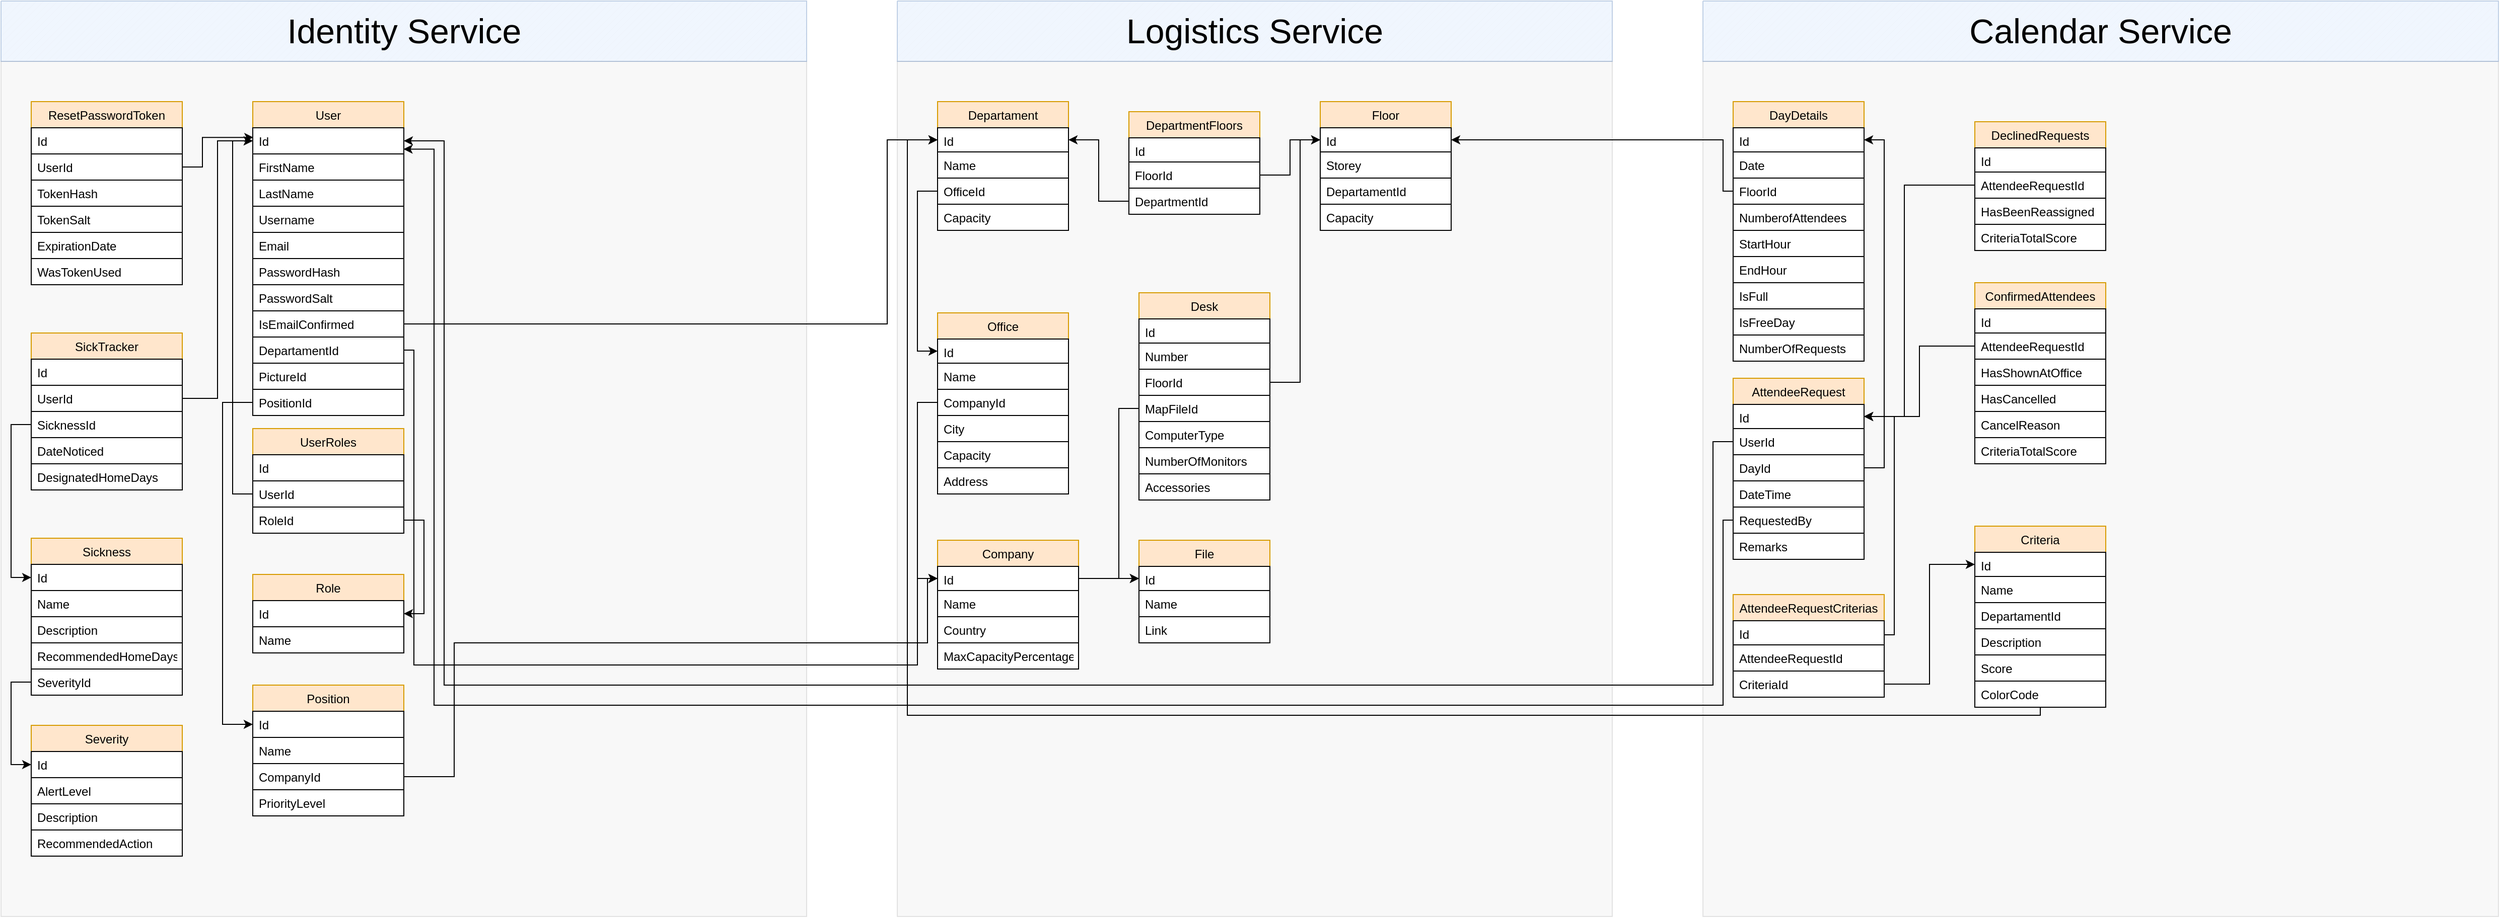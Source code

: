 <mxfile version="13.5.7" type="github">
  <diagram id="VulhgJpW_ZuZeacjrGCj" name="Page-1">
    <mxGraphModel dx="1186" dy="723" grid="1" gridSize="10" guides="1" tooltips="1" connect="1" arrows="1" fold="1" page="1" pageScale="1" pageWidth="3300" pageHeight="2339" math="0" shadow="0">
      <root>
        <mxCell id="0" />
        <mxCell id="1" parent="0" />
        <mxCell id="sdcU5tGspyF5gtB9qaK0-39" value="" style="verticalLabelPosition=bottom;verticalAlign=top;html=1;shape=mxgraph.basic.rect;fillColor2=none;strokeWidth=1;size=20;indent=5;rounded=0;opacity=10;fillColor=#BDBDBD;" parent="1" vertex="1">
          <mxGeometry x="10" y="110" width="800" height="850" as="geometry" />
        </mxCell>
        <mxCell id="sdcU5tGspyF5gtB9qaK0-30" style="edgeStyle=orthogonalEdgeStyle;rounded=0;orthogonalLoop=1;jettySize=auto;html=1;entryX=0;entryY=0.5;entryDx=0;entryDy=0;" parent="1" source="sdcU5tGspyF5gtB9qaK0-16" target="sdcU5tGspyF5gtB9qaK0-3" edge="1">
          <mxGeometry relative="1" as="geometry" />
        </mxCell>
        <mxCell id="sdcU5tGspyF5gtB9qaK0-38" style="edgeStyle=orthogonalEdgeStyle;rounded=0;orthogonalLoop=1;jettySize=auto;html=1;entryX=0.004;entryY=0.368;entryDx=0;entryDy=0;entryPerimeter=0;" parent="1" source="sdcU5tGspyF5gtB9qaK0-33" target="sdcU5tGspyF5gtB9qaK0-3" edge="1">
          <mxGeometry relative="1" as="geometry">
            <Array as="points">
              <mxPoint x="210" y="215" />
              <mxPoint x="210" y="186" />
            </Array>
          </mxGeometry>
        </mxCell>
        <mxCell id="sdcU5tGspyF5gtB9qaK0-41" value="" style="verticalLabelPosition=bottom;verticalAlign=top;html=1;shape=mxgraph.basic.patternFillRect;fillStyle=diag;step=5;fillStrokeWidth=0.2;fillStrokeColor=#dddddd;rounded=0;strokeColor=#6c8ebf;strokeWidth=1;fillColor=#dae8fc;opacity=40;" parent="1" vertex="1">
          <mxGeometry x="10" y="50" width="800" height="60" as="geometry" />
        </mxCell>
        <mxCell id="sdcU5tGspyF5gtB9qaK0-44" value="Identity Service" style="text;html=1;strokeColor=none;fillColor=none;align=center;verticalAlign=middle;whiteSpace=wrap;rounded=0;fontSize=34;opacity=40;" parent="1" vertex="1">
          <mxGeometry x="292.5" y="70" width="235" height="20" as="geometry" />
        </mxCell>
        <mxCell id="sdcU5tGspyF5gtB9qaK0-46" value="" style="verticalLabelPosition=bottom;verticalAlign=top;html=1;shape=mxgraph.basic.rect;fillColor2=none;strokeWidth=1;size=20;indent=5;rounded=0;opacity=10;fillColor=#BDBDBD;" parent="1" vertex="1">
          <mxGeometry x="900" y="110" width="710" height="850" as="geometry" />
        </mxCell>
        <mxCell id="sdcU5tGspyF5gtB9qaK0-47" value="" style="verticalLabelPosition=bottom;verticalAlign=top;html=1;shape=mxgraph.basic.patternFillRect;fillStyle=diag;step=5;fillStrokeWidth=0.2;fillStrokeColor=#dddddd;rounded=0;strokeColor=#6c8ebf;strokeWidth=1;fillColor=#dae8fc;opacity=40;" parent="1" vertex="1">
          <mxGeometry x="900" y="50" width="710" height="60" as="geometry" />
        </mxCell>
        <mxCell id="sdcU5tGspyF5gtB9qaK0-55" value="Logistics Service" style="text;html=1;strokeColor=none;fillColor=none;align=center;verticalAlign=middle;whiteSpace=wrap;rounded=0;fontSize=34;opacity=40;" parent="1" vertex="1">
          <mxGeometry x="1075" y="70" width="360" height="20" as="geometry" />
        </mxCell>
        <mxCell id="sdcU5tGspyF5gtB9qaK0-71" style="edgeStyle=orthogonalEdgeStyle;rounded=0;orthogonalLoop=1;jettySize=auto;html=1;entryX=0;entryY=0.5;entryDx=0;entryDy=0;fontSize=34;" parent="1" source="sdcU5tGspyF5gtB9qaK0-51" target="sdcU5tGspyF5gtB9qaK0-57" edge="1">
          <mxGeometry relative="1" as="geometry" />
        </mxCell>
        <mxCell id="sdcU5tGspyF5gtB9qaK0-72" style="edgeStyle=orthogonalEdgeStyle;rounded=0;orthogonalLoop=1;jettySize=auto;html=1;entryX=0;entryY=0.5;entryDx=0;entryDy=0;fontSize=34;" parent="1" source="sdcU5tGspyF5gtB9qaK0-59" target="sdcU5tGspyF5gtB9qaK0-64" edge="1">
          <mxGeometry relative="1" as="geometry">
            <Array as="points">
              <mxPoint x="920" y="449" />
              <mxPoint x="920" y="624" />
            </Array>
          </mxGeometry>
        </mxCell>
        <mxCell id="sdcU5tGspyF5gtB9qaK0-73" style="edgeStyle=orthogonalEdgeStyle;rounded=0;orthogonalLoop=1;jettySize=auto;html=1;entryX=0;entryY=0.5;entryDx=0;entryDy=0;fontSize=34;" parent="1" source="sdcU5tGspyF5gtB9qaK0-13" target="sdcU5tGspyF5gtB9qaK0-49" edge="1">
          <mxGeometry relative="1" as="geometry">
            <Array as="points">
              <mxPoint x="890" y="371" />
              <mxPoint x="890" y="188" />
            </Array>
          </mxGeometry>
        </mxCell>
        <mxCell id="sdcU5tGspyF5gtB9qaK0-74" value="" style="verticalLabelPosition=bottom;verticalAlign=top;html=1;shape=mxgraph.basic.rect;fillColor2=none;strokeWidth=1;size=20;indent=5;rounded=0;opacity=10;fillColor=#BDBDBD;" parent="1" vertex="1">
          <mxGeometry x="1700" y="110" width="790" height="850" as="geometry" />
        </mxCell>
        <mxCell id="sdcU5tGspyF5gtB9qaK0-75" value="" style="verticalLabelPosition=bottom;verticalAlign=top;html=1;shape=mxgraph.basic.patternFillRect;fillStyle=diag;step=5;fillStrokeWidth=0.2;fillStrokeColor=#dddddd;rounded=0;strokeColor=#6c8ebf;strokeWidth=1;fillColor=#dae8fc;opacity=40;" parent="1" vertex="1">
          <mxGeometry x="1700" y="50" width="790" height="60" as="geometry" />
        </mxCell>
        <mxCell id="sdcU5tGspyF5gtB9qaK0-76" value="Calendar Service" style="text;html=1;strokeColor=none;fillColor=none;align=center;verticalAlign=middle;whiteSpace=wrap;rounded=0;fontSize=34;opacity=40;" parent="1" vertex="1">
          <mxGeometry x="1935" y="70" width="320" height="20" as="geometry" />
        </mxCell>
        <mxCell id="sdcU5tGspyF5gtB9qaK0-91" style="edgeStyle=orthogonalEdgeStyle;rounded=0;orthogonalLoop=1;jettySize=auto;html=1;entryX=1;entryY=0.5;entryDx=0;entryDy=0;fontSize=34;" parent="1" source="sdcU5tGspyF5gtB9qaK0-80" target="sdcU5tGspyF5gtB9qaK0-86" edge="1">
          <mxGeometry relative="1" as="geometry">
            <Array as="points">
              <mxPoint x="1720" y="239" />
              <mxPoint x="1720" y="188" />
            </Array>
          </mxGeometry>
        </mxCell>
        <mxCell id="sdcU5tGspyF5gtB9qaK0-100" style="edgeStyle=orthogonalEdgeStyle;rounded=0;orthogonalLoop=1;jettySize=auto;html=1;entryX=0;entryY=0.5;entryDx=0;entryDy=0;fontSize=34;" parent="1" source="sdcU5tGspyF5gtB9qaK0-95" target="sdcU5tGspyF5gtB9qaK0-86" edge="1">
          <mxGeometry relative="1" as="geometry">
            <Array as="points">
              <mxPoint x="1300" y="429" />
              <mxPoint x="1300" y="188" />
            </Array>
          </mxGeometry>
        </mxCell>
        <mxCell id="sdcU5tGspyF5gtB9qaK0-2" value="User" style="swimlane;fontStyle=0;childLayout=stackLayout;horizontal=1;startSize=26;fillColor=#ffe6cc;horizontalStack=0;resizeParent=1;resizeParentMax=0;resizeLast=0;collapsible=1;marginBottom=0;swimlaneFillColor=#ffffff;rounded=0;strokeColor=#d79b00;" parent="1" vertex="1">
          <mxGeometry x="260" y="150" width="150" height="312" as="geometry">
            <mxRectangle x="200" y="1118" width="50" height="26" as="alternateBounds" />
          </mxGeometry>
        </mxCell>
        <mxCell id="sdcU5tGspyF5gtB9qaK0-3" value="Id" style="text;fillColor=none;align=left;verticalAlign=top;spacingLeft=4;spacingRight=4;overflow=hidden;rotatable=0;points=[[0,0.5],[1,0.5]];portConstraint=eastwest;strokeColor=#000000;" parent="sdcU5tGspyF5gtB9qaK0-2" vertex="1">
          <mxGeometry y="26" width="150" height="26" as="geometry" />
        </mxCell>
        <mxCell id="sdcU5tGspyF5gtB9qaK0-4" value="FirstName" style="text;fillColor=none;align=left;verticalAlign=top;spacingLeft=4;spacingRight=4;overflow=hidden;rotatable=0;points=[[0,0.5],[1,0.5]];portConstraint=eastwest;strokeColor=#000000;" parent="sdcU5tGspyF5gtB9qaK0-2" vertex="1">
          <mxGeometry y="52" width="150" height="26" as="geometry" />
        </mxCell>
        <mxCell id="sdcU5tGspyF5gtB9qaK0-5" value="LastName" style="text;fillColor=none;align=left;verticalAlign=top;spacingLeft=4;spacingRight=4;overflow=hidden;rotatable=0;points=[[0,0.5],[1,0.5]];portConstraint=eastwest;strokeColor=#000000;" parent="sdcU5tGspyF5gtB9qaK0-2" vertex="1">
          <mxGeometry y="78" width="150" height="26" as="geometry" />
        </mxCell>
        <mxCell id="sdcU5tGspyF5gtB9qaK0-6" value="Username" style="text;fillColor=none;align=left;verticalAlign=top;spacingLeft=4;spacingRight=4;overflow=hidden;rotatable=0;points=[[0,0.5],[1,0.5]];portConstraint=eastwest;strokeColor=#000000;" parent="sdcU5tGspyF5gtB9qaK0-2" vertex="1">
          <mxGeometry y="104" width="150" height="26" as="geometry" />
        </mxCell>
        <mxCell id="FUKLLAgreJTt722s6LFZ-47" value="Email" style="text;fillColor=none;align=left;verticalAlign=top;spacingLeft=4;spacingRight=4;overflow=hidden;rotatable=0;points=[[0,0.5],[1,0.5]];portConstraint=eastwest;strokeColor=#000000;" parent="sdcU5tGspyF5gtB9qaK0-2" vertex="1">
          <mxGeometry y="130" width="150" height="26" as="geometry" />
        </mxCell>
        <mxCell id="sdcU5tGspyF5gtB9qaK0-8" value="PasswordHash" style="text;fillColor=none;align=left;verticalAlign=top;spacingLeft=4;spacingRight=4;overflow=hidden;rotatable=0;points=[[0,0.5],[1,0.5]];portConstraint=eastwest;strokeColor=#000000;" parent="sdcU5tGspyF5gtB9qaK0-2" vertex="1">
          <mxGeometry y="156" width="150" height="26" as="geometry" />
        </mxCell>
        <mxCell id="sdcU5tGspyF5gtB9qaK0-9" value="PasswordSalt" style="text;fillColor=none;align=left;verticalAlign=top;spacingLeft=4;spacingRight=4;overflow=hidden;rotatable=0;points=[[0,0.5],[1,0.5]];portConstraint=eastwest;strokeColor=#000000;" parent="sdcU5tGspyF5gtB9qaK0-2" vertex="1">
          <mxGeometry y="182" width="150" height="26" as="geometry" />
        </mxCell>
        <mxCell id="sdcU5tGspyF5gtB9qaK0-10" value="IsEmailConfirmed" style="text;fillColor=none;align=left;verticalAlign=top;spacingLeft=4;spacingRight=4;overflow=hidden;rotatable=0;points=[[0,0.5],[1,0.5]];portConstraint=eastwest;strokeColor=#000000;" parent="sdcU5tGspyF5gtB9qaK0-2" vertex="1">
          <mxGeometry y="208" width="150" height="26" as="geometry" />
        </mxCell>
        <mxCell id="sdcU5tGspyF5gtB9qaK0-13" value="DepartamentId" style="text;fillColor=none;align=left;verticalAlign=top;spacingLeft=4;spacingRight=4;overflow=hidden;rotatable=0;points=[[0,0.5],[1,0.5]];portConstraint=eastwest;strokeColor=#000000;" parent="sdcU5tGspyF5gtB9qaK0-2" vertex="1">
          <mxGeometry y="234" width="150" height="26" as="geometry" />
        </mxCell>
        <mxCell id="sdcU5tGspyF5gtB9qaK0-131" value="PictureId" style="text;fillColor=none;align=left;verticalAlign=top;spacingLeft=4;spacingRight=4;overflow=hidden;rotatable=0;points=[[0,0.5],[1,0.5]];portConstraint=eastwest;strokeColor=#000000;" parent="sdcU5tGspyF5gtB9qaK0-2" vertex="1">
          <mxGeometry y="260" width="150" height="26" as="geometry" />
        </mxCell>
        <mxCell id="FUKLLAgreJTt722s6LFZ-45" value="PositionId" style="text;fillColor=none;align=left;verticalAlign=top;spacingLeft=4;spacingRight=4;overflow=hidden;rotatable=0;points=[[0,0.5],[1,0.5]];portConstraint=eastwest;strokeColor=#000000;" parent="sdcU5tGspyF5gtB9qaK0-2" vertex="1">
          <mxGeometry y="286" width="150" height="26" as="geometry" />
        </mxCell>
        <mxCell id="sdcU5tGspyF5gtB9qaK0-112" style="edgeStyle=orthogonalEdgeStyle;rounded=0;orthogonalLoop=1;jettySize=auto;html=1;entryX=1;entryY=0.5;entryDx=0;entryDy=0;fontSize=34;" parent="1" source="sdcU5tGspyF5gtB9qaK0-105" target="sdcU5tGspyF5gtB9qaK0-78" edge="1">
          <mxGeometry relative="1" as="geometry">
            <Array as="points">
              <mxPoint x="1880" y="514" />
              <mxPoint x="1880" y="188" />
            </Array>
          </mxGeometry>
        </mxCell>
        <mxCell id="sdcU5tGspyF5gtB9qaK0-113" style="edgeStyle=orthogonalEdgeStyle;rounded=0;orthogonalLoop=1;jettySize=auto;html=1;entryX=1;entryY=0.5;entryDx=0;entryDy=0;fontSize=34;" parent="1" source="sdcU5tGspyF5gtB9qaK0-107" target="sdcU5tGspyF5gtB9qaK0-3" edge="1">
          <mxGeometry relative="1" as="geometry">
            <Array as="points">
              <mxPoint x="1710" y="488" />
              <mxPoint x="1710" y="730" />
              <mxPoint x="450" y="730" />
              <mxPoint x="450" y="189" />
            </Array>
          </mxGeometry>
        </mxCell>
        <mxCell id="sdcU5tGspyF5gtB9qaK0-115" style="edgeStyle=orthogonalEdgeStyle;rounded=0;orthogonalLoop=1;jettySize=auto;html=1;entryX=0.998;entryY=0.817;entryDx=0;entryDy=0;entryPerimeter=0;fontSize=34;" parent="1" source="sdcU5tGspyF5gtB9qaK0-108" target="sdcU5tGspyF5gtB9qaK0-3" edge="1">
          <mxGeometry relative="1" as="geometry">
            <Array as="points">
              <mxPoint x="1720" y="566" />
              <mxPoint x="1720" y="750" />
              <mxPoint x="440" y="750" />
              <mxPoint x="440" y="197" />
            </Array>
          </mxGeometry>
        </mxCell>
        <mxCell id="sdcU5tGspyF5gtB9qaK0-129" style="edgeStyle=orthogonalEdgeStyle;rounded=0;orthogonalLoop=1;jettySize=auto;html=1;entryX=1;entryY=0.5;entryDx=0;entryDy=0;fontSize=34;" parent="1" source="sdcU5tGspyF5gtB9qaK0-118" target="sdcU5tGspyF5gtB9qaK0-104" edge="1">
          <mxGeometry relative="1" as="geometry">
            <Array as="points">
              <mxPoint x="1805" y="680" />
              <mxPoint x="1890" y="680" />
              <mxPoint x="1890" y="463" />
            </Array>
          </mxGeometry>
        </mxCell>
        <mxCell id="sdcU5tGspyF5gtB9qaK0-130" style="edgeStyle=orthogonalEdgeStyle;rounded=0;orthogonalLoop=1;jettySize=auto;html=1;entryX=0;entryY=0.5;entryDx=0;entryDy=0;fontSize=34;" parent="1" source="sdcU5tGspyF5gtB9qaK0-119" target="sdcU5tGspyF5gtB9qaK0-123" edge="1">
          <mxGeometry relative="1" as="geometry" />
        </mxCell>
        <mxCell id="sdcU5tGspyF5gtB9qaK0-136" style="edgeStyle=orthogonalEdgeStyle;rounded=0;orthogonalLoop=1;jettySize=auto;html=1;exitX=1;exitY=0.5;exitDx=0;exitDy=0;entryX=0;entryY=0.5;entryDx=0;entryDy=0;fontSize=34;" parent="1" source="sdcU5tGspyF5gtB9qaK0-131" target="sdcU5tGspyF5gtB9qaK0-133" edge="1">
          <mxGeometry relative="1" as="geometry">
            <Array as="points">
              <mxPoint x="420" y="397" />
              <mxPoint x="420" y="710" />
              <mxPoint x="920" y="710" />
              <mxPoint x="920" y="624" />
            </Array>
          </mxGeometry>
        </mxCell>
        <mxCell id="sdcU5tGspyF5gtB9qaK0-143" style="edgeStyle=orthogonalEdgeStyle;rounded=0;orthogonalLoop=1;jettySize=auto;html=1;exitX=0;exitY=0.5;exitDx=0;exitDy=0;entryX=1;entryY=0.5;entryDx=0;entryDy=0;fontSize=34;" parent="1" source="sdcU5tGspyF5gtB9qaK0-139" target="sdcU5tGspyF5gtB9qaK0-104" edge="1">
          <mxGeometry relative="1" as="geometry" />
        </mxCell>
        <mxCell id="sdcU5tGspyF5gtB9qaK0-153" style="edgeStyle=orthogonalEdgeStyle;rounded=0;orthogonalLoop=1;jettySize=auto;html=1;entryX=1;entryY=0.5;entryDx=0;entryDy=0;fontSize=34;" parent="1" source="sdcU5tGspyF5gtB9qaK0-148" target="sdcU5tGspyF5gtB9qaK0-104" edge="1">
          <mxGeometry relative="1" as="geometry">
            <Array as="points">
              <mxPoint x="1900" y="233" />
              <mxPoint x="1900" y="463" />
            </Array>
          </mxGeometry>
        </mxCell>
        <mxCell id="sdcU5tGspyF5gtB9qaK0-31" value="ResetPasswordToken" style="swimlane;fontStyle=0;childLayout=stackLayout;horizontal=1;startSize=26;fillColor=#ffe6cc;horizontalStack=0;resizeParent=1;resizeParentMax=0;resizeLast=0;collapsible=1;marginBottom=0;swimlaneFillColor=#ffffff;rounded=0;strokeColor=#d79b00;" parent="1" vertex="1">
          <mxGeometry x="40" y="150" width="150" height="182" as="geometry">
            <mxRectangle x="200" y="1118" width="50" height="26" as="alternateBounds" />
          </mxGeometry>
        </mxCell>
        <mxCell id="sdcU5tGspyF5gtB9qaK0-32" value="Id" style="text;fillColor=none;align=left;verticalAlign=top;spacingLeft=4;spacingRight=4;overflow=hidden;rotatable=0;points=[[0,0.5],[1,0.5]];portConstraint=eastwest;strokeColor=#000000;" parent="sdcU5tGspyF5gtB9qaK0-31" vertex="1">
          <mxGeometry y="26" width="150" height="26" as="geometry" />
        </mxCell>
        <mxCell id="sdcU5tGspyF5gtB9qaK0-33" value="UserId" style="text;fillColor=none;align=left;verticalAlign=top;spacingLeft=4;spacingRight=4;overflow=hidden;rotatable=0;points=[[0,0.5],[1,0.5]];portConstraint=eastwest;strokeColor=#000000;" parent="sdcU5tGspyF5gtB9qaK0-31" vertex="1">
          <mxGeometry y="52" width="150" height="26" as="geometry" />
        </mxCell>
        <mxCell id="sdcU5tGspyF5gtB9qaK0-34" value="TokenHash" style="text;fillColor=none;align=left;verticalAlign=top;spacingLeft=4;spacingRight=4;overflow=hidden;rotatable=0;points=[[0,0.5],[1,0.5]];portConstraint=eastwest;strokeColor=#000000;" parent="sdcU5tGspyF5gtB9qaK0-31" vertex="1">
          <mxGeometry y="78" width="150" height="26" as="geometry" />
        </mxCell>
        <mxCell id="sdcU5tGspyF5gtB9qaK0-35" value="TokenSalt" style="text;fillColor=none;align=left;verticalAlign=top;spacingLeft=4;spacingRight=4;overflow=hidden;rotatable=0;points=[[0,0.5],[1,0.5]];portConstraint=eastwest;strokeColor=#000000;" parent="sdcU5tGspyF5gtB9qaK0-31" vertex="1">
          <mxGeometry y="104" width="150" height="26" as="geometry" />
        </mxCell>
        <mxCell id="sdcU5tGspyF5gtB9qaK0-36" value="ExpirationDate" style="text;fillColor=none;align=left;verticalAlign=top;spacingLeft=4;spacingRight=4;overflow=hidden;rotatable=0;points=[[0,0.5],[1,0.5]];portConstraint=eastwest;strokeColor=#000000;" parent="sdcU5tGspyF5gtB9qaK0-31" vertex="1">
          <mxGeometry y="130" width="150" height="26" as="geometry" />
        </mxCell>
        <mxCell id="sdcU5tGspyF5gtB9qaK0-37" value="WasTokenUsed" style="text;fillColor=none;align=left;verticalAlign=top;spacingLeft=4;spacingRight=4;overflow=hidden;rotatable=0;points=[[0,0.5],[1,0.5]];portConstraint=eastwest;strokeColor=#000000;" parent="sdcU5tGspyF5gtB9qaK0-31" vertex="1">
          <mxGeometry y="156" width="150" height="26" as="geometry" />
        </mxCell>
        <mxCell id="FUKLLAgreJTt722s6LFZ-12" style="edgeStyle=orthogonalEdgeStyle;rounded=0;orthogonalLoop=1;jettySize=auto;html=1;entryX=0;entryY=0.5;entryDx=0;entryDy=0;" parent="1" source="FUKLLAgreJTt722s6LFZ-7" target="sdcU5tGspyF5gtB9qaK0-3" edge="1">
          <mxGeometry relative="1" as="geometry" />
        </mxCell>
        <mxCell id="FUKLLAgreJTt722s6LFZ-5" value="SickTracker" style="swimlane;fontStyle=0;childLayout=stackLayout;horizontal=1;startSize=26;fillColor=#ffe6cc;horizontalStack=0;resizeParent=1;resizeParentMax=0;resizeLast=0;collapsible=1;marginBottom=0;swimlaneFillColor=#ffffff;rounded=0;strokeColor=#d79b00;" parent="1" vertex="1">
          <mxGeometry x="40" y="380" width="150" height="156" as="geometry">
            <mxRectangle x="200" y="1118" width="50" height="26" as="alternateBounds" />
          </mxGeometry>
        </mxCell>
        <mxCell id="FUKLLAgreJTt722s6LFZ-6" value="Id" style="text;fillColor=none;align=left;verticalAlign=top;spacingLeft=4;spacingRight=4;overflow=hidden;rotatable=0;points=[[0,0.5],[1,0.5]];portConstraint=eastwest;strokeColor=#000000;" parent="FUKLLAgreJTt722s6LFZ-5" vertex="1">
          <mxGeometry y="26" width="150" height="26" as="geometry" />
        </mxCell>
        <mxCell id="FUKLLAgreJTt722s6LFZ-7" value="UserId" style="text;fillColor=none;align=left;verticalAlign=top;spacingLeft=4;spacingRight=4;overflow=hidden;rotatable=0;points=[[0,0.5],[1,0.5]];portConstraint=eastwest;strokeColor=#000000;" parent="FUKLLAgreJTt722s6LFZ-5" vertex="1">
          <mxGeometry y="52" width="150" height="26" as="geometry" />
        </mxCell>
        <mxCell id="FUKLLAgreJTt722s6LFZ-8" value="SicknessId" style="text;fillColor=none;align=left;verticalAlign=top;spacingLeft=4;spacingRight=4;overflow=hidden;rotatable=0;points=[[0,0.5],[1,0.5]];portConstraint=eastwest;strokeColor=#000000;" parent="FUKLLAgreJTt722s6LFZ-5" vertex="1">
          <mxGeometry y="78" width="150" height="26" as="geometry" />
        </mxCell>
        <mxCell id="FUKLLAgreJTt722s6LFZ-9" value="DateNoticed" style="text;fillColor=none;align=left;verticalAlign=top;spacingLeft=4;spacingRight=4;overflow=hidden;rotatable=0;points=[[0,0.5],[1,0.5]];portConstraint=eastwest;strokeColor=#000000;" parent="FUKLLAgreJTt722s6LFZ-5" vertex="1">
          <mxGeometry y="104" width="150" height="26" as="geometry" />
        </mxCell>
        <mxCell id="FUKLLAgreJTt722s6LFZ-22" value="DesignatedHomeDays" style="text;fillColor=none;align=left;verticalAlign=top;spacingLeft=4;spacingRight=4;overflow=hidden;rotatable=0;points=[[0,0.5],[1,0.5]];portConstraint=eastwest;strokeColor=#000000;" parent="FUKLLAgreJTt722s6LFZ-5" vertex="1">
          <mxGeometry y="130" width="150" height="26" as="geometry" />
        </mxCell>
        <mxCell id="FUKLLAgreJTt722s6LFZ-20" style="edgeStyle=orthogonalEdgeStyle;rounded=0;orthogonalLoop=1;jettySize=auto;html=1;entryX=0;entryY=0.5;entryDx=0;entryDy=0;" parent="1" source="FUKLLAgreJTt722s6LFZ-8" target="FUKLLAgreJTt722s6LFZ-14" edge="1">
          <mxGeometry relative="1" as="geometry" />
        </mxCell>
        <mxCell id="sdcU5tGspyF5gtB9qaK0-56" value="Office" style="swimlane;fontStyle=0;childLayout=stackLayout;horizontal=1;startSize=26;fillColor=#ffe6cc;horizontalStack=0;resizeParent=1;resizeParentMax=0;resizeLast=0;collapsible=1;marginBottom=0;swimlaneFillColor=#ffffff;rounded=0;strokeColor=#d79b00;" parent="1" vertex="1">
          <mxGeometry x="940" y="360" width="130" height="180" as="geometry">
            <mxRectangle x="200" y="1118" width="50" height="26" as="alternateBounds" />
          </mxGeometry>
        </mxCell>
        <mxCell id="sdcU5tGspyF5gtB9qaK0-57" value="Id" style="text;fillColor=none;align=left;verticalAlign=top;spacingLeft=4;spacingRight=4;overflow=hidden;rotatable=0;points=[[0,0.5],[1,0.5]];portConstraint=eastwest;strokeColor=#000000;" parent="sdcU5tGspyF5gtB9qaK0-56" vertex="1">
          <mxGeometry y="26" width="130" height="24" as="geometry" />
        </mxCell>
        <mxCell id="sdcU5tGspyF5gtB9qaK0-58" value="Name" style="text;fillColor=none;align=left;verticalAlign=top;spacingLeft=4;spacingRight=4;overflow=hidden;rotatable=0;points=[[0,0.5],[1,0.5]];portConstraint=eastwest;strokeColor=#000000;" parent="sdcU5tGspyF5gtB9qaK0-56" vertex="1">
          <mxGeometry y="50" width="130" height="26" as="geometry" />
        </mxCell>
        <mxCell id="sdcU5tGspyF5gtB9qaK0-59" value="CompanyId" style="text;fillColor=none;align=left;verticalAlign=top;spacingLeft=4;spacingRight=4;overflow=hidden;rotatable=0;points=[[0,0.5],[1,0.5]];portConstraint=eastwest;strokeColor=#000000;" parent="sdcU5tGspyF5gtB9qaK0-56" vertex="1">
          <mxGeometry y="76" width="130" height="26" as="geometry" />
        </mxCell>
        <mxCell id="sdcU5tGspyF5gtB9qaK0-60" value="City" style="text;fillColor=none;align=left;verticalAlign=top;spacingLeft=4;spacingRight=4;overflow=hidden;rotatable=0;points=[[0,0.5],[1,0.5]];portConstraint=eastwest;strokeColor=#000000;" parent="sdcU5tGspyF5gtB9qaK0-56" vertex="1">
          <mxGeometry y="102" width="130" height="26" as="geometry" />
        </mxCell>
        <mxCell id="sdcU5tGspyF5gtB9qaK0-61" value="Capacity" style="text;fillColor=none;align=left;verticalAlign=top;spacingLeft=4;spacingRight=4;overflow=hidden;rotatable=0;points=[[0,0.5],[1,0.5]];portConstraint=eastwest;strokeColor=#000000;" parent="sdcU5tGspyF5gtB9qaK0-56" vertex="1">
          <mxGeometry y="128" width="130" height="26" as="geometry" />
        </mxCell>
        <mxCell id="sdcU5tGspyF5gtB9qaK0-62" value="Address" style="text;fillColor=none;align=left;verticalAlign=top;spacingLeft=4;spacingRight=4;overflow=hidden;rotatable=0;points=[[0,0.5],[1,0.5]];portConstraint=eastwest;strokeColor=#000000;" parent="sdcU5tGspyF5gtB9qaK0-56" vertex="1">
          <mxGeometry y="154" width="130" height="26" as="geometry" />
        </mxCell>
        <mxCell id="sdcU5tGspyF5gtB9qaK0-92" value="Desk" style="swimlane;fontStyle=0;childLayout=stackLayout;horizontal=1;startSize=26;fillColor=#ffe6cc;horizontalStack=0;resizeParent=1;resizeParentMax=0;resizeLast=0;collapsible=1;marginBottom=0;swimlaneFillColor=#ffffff;rounded=0;strokeColor=#d79b00;" parent="1" vertex="1">
          <mxGeometry x="1140" y="340" width="130" height="206" as="geometry">
            <mxRectangle x="200" y="1118" width="50" height="26" as="alternateBounds" />
          </mxGeometry>
        </mxCell>
        <mxCell id="sdcU5tGspyF5gtB9qaK0-93" value="Id" style="text;fillColor=none;align=left;verticalAlign=top;spacingLeft=4;spacingRight=4;overflow=hidden;rotatable=0;points=[[0,0.5],[1,0.5]];portConstraint=eastwest;strokeColor=#000000;" parent="sdcU5tGspyF5gtB9qaK0-92" vertex="1">
          <mxGeometry y="26" width="130" height="24" as="geometry" />
        </mxCell>
        <mxCell id="sdcU5tGspyF5gtB9qaK0-94" value="Number" style="text;fillColor=none;align=left;verticalAlign=top;spacingLeft=4;spacingRight=4;overflow=hidden;rotatable=0;points=[[0,0.5],[1,0.5]];portConstraint=eastwest;strokeColor=#000000;" parent="sdcU5tGspyF5gtB9qaK0-92" vertex="1">
          <mxGeometry y="50" width="130" height="26" as="geometry" />
        </mxCell>
        <mxCell id="sdcU5tGspyF5gtB9qaK0-95" value="FloorId" style="text;fillColor=none;align=left;verticalAlign=top;spacingLeft=4;spacingRight=4;overflow=hidden;rotatable=0;points=[[0,0.5],[1,0.5]];portConstraint=eastwest;strokeColor=#000000;" parent="sdcU5tGspyF5gtB9qaK0-92" vertex="1">
          <mxGeometry y="76" width="130" height="26" as="geometry" />
        </mxCell>
        <mxCell id="sdcU5tGspyF5gtB9qaK0-96" value="MapFileId" style="text;fillColor=none;align=left;verticalAlign=top;spacingLeft=4;spacingRight=4;overflow=hidden;rotatable=0;points=[[0,0.5],[1,0.5]];portConstraint=eastwest;strokeColor=#000000;" parent="sdcU5tGspyF5gtB9qaK0-92" vertex="1">
          <mxGeometry y="102" width="130" height="26" as="geometry" />
        </mxCell>
        <mxCell id="sdcU5tGspyF5gtB9qaK0-97" value="ComputerType" style="text;fillColor=none;align=left;verticalAlign=top;spacingLeft=4;spacingRight=4;overflow=hidden;rotatable=0;points=[[0,0.5],[1,0.5]];portConstraint=eastwest;strokeColor=#000000;" parent="sdcU5tGspyF5gtB9qaK0-92" vertex="1">
          <mxGeometry y="128" width="130" height="26" as="geometry" />
        </mxCell>
        <mxCell id="sdcU5tGspyF5gtB9qaK0-98" value="NumberOfMonitors" style="text;fillColor=none;align=left;verticalAlign=top;spacingLeft=4;spacingRight=4;overflow=hidden;rotatable=0;points=[[0,0.5],[1,0.5]];portConstraint=eastwest;strokeColor=#000000;" parent="sdcU5tGspyF5gtB9qaK0-92" vertex="1">
          <mxGeometry y="154" width="130" height="26" as="geometry" />
        </mxCell>
        <mxCell id="sdcU5tGspyF5gtB9qaK0-99" value="Accessories " style="text;fillColor=none;align=left;verticalAlign=top;spacingLeft=4;spacingRight=4;overflow=hidden;rotatable=0;points=[[0,0.5],[1,0.5]];portConstraint=eastwest;strokeColor=#000000;" parent="sdcU5tGspyF5gtB9qaK0-92" vertex="1">
          <mxGeometry y="180" width="130" height="26" as="geometry" />
        </mxCell>
        <mxCell id="sdcU5tGspyF5gtB9qaK0-132" value="File" style="swimlane;fontStyle=0;childLayout=stackLayout;horizontal=1;startSize=26;fillColor=#ffe6cc;horizontalStack=0;resizeParent=1;resizeParentMax=0;resizeLast=0;collapsible=1;marginBottom=0;swimlaneFillColor=#ffffff;rounded=0;strokeColor=#d79b00;" parent="1" vertex="1">
          <mxGeometry x="1140" y="586" width="130" height="102" as="geometry">
            <mxRectangle x="200" y="1118" width="50" height="26" as="alternateBounds" />
          </mxGeometry>
        </mxCell>
        <mxCell id="sdcU5tGspyF5gtB9qaK0-133" value="Id" style="text;fillColor=none;align=left;verticalAlign=top;spacingLeft=4;spacingRight=4;overflow=hidden;rotatable=0;points=[[0,0.5],[1,0.5]];portConstraint=eastwest;strokeColor=#000000;" parent="sdcU5tGspyF5gtB9qaK0-132" vertex="1">
          <mxGeometry y="26" width="130" height="24" as="geometry" />
        </mxCell>
        <mxCell id="sdcU5tGspyF5gtB9qaK0-134" value="Name" style="text;fillColor=none;align=left;verticalAlign=top;spacingLeft=4;spacingRight=4;overflow=hidden;rotatable=0;points=[[0,0.5],[1,0.5]];portConstraint=eastwest;strokeColor=#000000;" parent="sdcU5tGspyF5gtB9qaK0-132" vertex="1">
          <mxGeometry y="50" width="130" height="26" as="geometry" />
        </mxCell>
        <mxCell id="sdcU5tGspyF5gtB9qaK0-135" value="Link" style="text;fillColor=none;align=left;verticalAlign=top;spacingLeft=4;spacingRight=4;overflow=hidden;rotatable=0;points=[[0,0.5],[1,0.5]];portConstraint=eastwest;strokeColor=#000000;" parent="sdcU5tGspyF5gtB9qaK0-132" vertex="1">
          <mxGeometry y="76" width="130" height="26" as="geometry" />
        </mxCell>
        <mxCell id="sdcU5tGspyF5gtB9qaK0-63" value="Company" style="swimlane;fontStyle=0;childLayout=stackLayout;horizontal=1;startSize=26;fillColor=#ffe6cc;horizontalStack=0;resizeParent=1;resizeParentMax=0;resizeLast=0;collapsible=1;marginBottom=0;swimlaneFillColor=#ffffff;rounded=0;strokeColor=#d79b00;" parent="1" vertex="1">
          <mxGeometry x="940" y="586" width="140" height="128" as="geometry">
            <mxRectangle x="200" y="1118" width="50" height="26" as="alternateBounds" />
          </mxGeometry>
        </mxCell>
        <mxCell id="sdcU5tGspyF5gtB9qaK0-64" value="Id" style="text;fillColor=none;align=left;verticalAlign=top;spacingLeft=4;spacingRight=4;overflow=hidden;rotatable=0;points=[[0,0.5],[1,0.5]];portConstraint=eastwest;strokeColor=#000000;" parent="sdcU5tGspyF5gtB9qaK0-63" vertex="1">
          <mxGeometry y="26" width="140" height="24" as="geometry" />
        </mxCell>
        <mxCell id="sdcU5tGspyF5gtB9qaK0-65" value="Name" style="text;fillColor=none;align=left;verticalAlign=top;spacingLeft=4;spacingRight=4;overflow=hidden;rotatable=0;points=[[0,0.5],[1,0.5]];portConstraint=eastwest;strokeColor=#000000;" parent="sdcU5tGspyF5gtB9qaK0-63" vertex="1">
          <mxGeometry y="50" width="140" height="26" as="geometry" />
        </mxCell>
        <mxCell id="sdcU5tGspyF5gtB9qaK0-70" value="Country" style="text;fillColor=none;align=left;verticalAlign=top;spacingLeft=4;spacingRight=4;overflow=hidden;rotatable=0;points=[[0,0.5],[1,0.5]];portConstraint=eastwest;strokeColor=#000000;" parent="sdcU5tGspyF5gtB9qaK0-63" vertex="1">
          <mxGeometry y="76" width="140" height="26" as="geometry" />
        </mxCell>
        <mxCell id="P0xTXg4kXHJVjyx233Cc-1" value="MaxCapacityPercentage" style="text;fillColor=none;align=left;verticalAlign=top;spacingLeft=4;spacingRight=4;overflow=hidden;rotatable=0;points=[[0,0.5],[1,0.5]];portConstraint=eastwest;strokeColor=#000000;" parent="sdcU5tGspyF5gtB9qaK0-63" vertex="1">
          <mxGeometry y="102" width="140" height="26" as="geometry" />
        </mxCell>
        <mxCell id="sdcU5tGspyF5gtB9qaK0-77" value="DayDetails" style="swimlane;fontStyle=0;childLayout=stackLayout;horizontal=1;startSize=26;fillColor=#ffe6cc;horizontalStack=0;resizeParent=1;resizeParentMax=0;resizeLast=0;collapsible=1;marginBottom=0;swimlaneFillColor=#ffffff;rounded=0;strokeColor=#d79b00;" parent="1" vertex="1">
          <mxGeometry x="1730" y="150" width="130" height="258" as="geometry">
            <mxRectangle x="200" y="1118" width="50" height="26" as="alternateBounds" />
          </mxGeometry>
        </mxCell>
        <mxCell id="sdcU5tGspyF5gtB9qaK0-78" value="Id" style="text;fillColor=none;align=left;verticalAlign=top;spacingLeft=4;spacingRight=4;overflow=hidden;rotatable=0;points=[[0,0.5],[1,0.5]];portConstraint=eastwest;strokeColor=#000000;" parent="sdcU5tGspyF5gtB9qaK0-77" vertex="1">
          <mxGeometry y="26" width="130" height="24" as="geometry" />
        </mxCell>
        <mxCell id="sdcU5tGspyF5gtB9qaK0-79" value="Date" style="text;fillColor=none;align=left;verticalAlign=top;spacingLeft=4;spacingRight=4;overflow=hidden;rotatable=0;points=[[0,0.5],[1,0.5]];portConstraint=eastwest;strokeColor=#000000;" parent="sdcU5tGspyF5gtB9qaK0-77" vertex="1">
          <mxGeometry y="50" width="130" height="26" as="geometry" />
        </mxCell>
        <mxCell id="sdcU5tGspyF5gtB9qaK0-80" value="FloorId" style="text;fillColor=none;align=left;verticalAlign=top;spacingLeft=4;spacingRight=4;overflow=hidden;rotatable=0;points=[[0,0.5],[1,0.5]];portConstraint=eastwest;strokeColor=#000000;" parent="sdcU5tGspyF5gtB9qaK0-77" vertex="1">
          <mxGeometry y="76" width="130" height="26" as="geometry" />
        </mxCell>
        <mxCell id="sdcU5tGspyF5gtB9qaK0-81" value="NumberofAttendees" style="text;fillColor=none;align=left;verticalAlign=top;spacingLeft=4;spacingRight=4;overflow=hidden;rotatable=0;points=[[0,0.5],[1,0.5]];portConstraint=eastwest;strokeColor=#000000;" parent="sdcU5tGspyF5gtB9qaK0-77" vertex="1">
          <mxGeometry y="102" width="130" height="26" as="geometry" />
        </mxCell>
        <mxCell id="sdcU5tGspyF5gtB9qaK0-82" value="StartHour" style="text;fillColor=none;align=left;verticalAlign=top;spacingLeft=4;spacingRight=4;overflow=hidden;rotatable=0;points=[[0,0.5],[1,0.5]];portConstraint=eastwest;strokeColor=#000000;" parent="sdcU5tGspyF5gtB9qaK0-77" vertex="1">
          <mxGeometry y="128" width="130" height="26" as="geometry" />
        </mxCell>
        <mxCell id="sdcU5tGspyF5gtB9qaK0-83" value="EndHour" style="text;fillColor=none;align=left;verticalAlign=top;spacingLeft=4;spacingRight=4;overflow=hidden;rotatable=0;points=[[0,0.5],[1,0.5]];portConstraint=eastwest;strokeColor=#000000;" parent="sdcU5tGspyF5gtB9qaK0-77" vertex="1">
          <mxGeometry y="154" width="130" height="26" as="geometry" />
        </mxCell>
        <mxCell id="sdcU5tGspyF5gtB9qaK0-101" value="IsFull" style="text;fillColor=none;align=left;verticalAlign=top;spacingLeft=4;spacingRight=4;overflow=hidden;rotatable=0;points=[[0,0.5],[1,0.5]];portConstraint=eastwest;strokeColor=#000000;" parent="sdcU5tGspyF5gtB9qaK0-77" vertex="1">
          <mxGeometry y="180" width="130" height="26" as="geometry" />
        </mxCell>
        <mxCell id="sdcU5tGspyF5gtB9qaK0-102" value="IsFreeDay" style="text;fillColor=none;align=left;verticalAlign=top;spacingLeft=4;spacingRight=4;overflow=hidden;rotatable=0;points=[[0,0.5],[1,0.5]];portConstraint=eastwest;strokeColor=#000000;" parent="sdcU5tGspyF5gtB9qaK0-77" vertex="1">
          <mxGeometry y="206" width="130" height="26" as="geometry" />
        </mxCell>
        <mxCell id="sdcU5tGspyF5gtB9qaK0-144" value="NumberOfRequests" style="text;fillColor=none;align=left;verticalAlign=top;spacingLeft=4;spacingRight=4;overflow=hidden;rotatable=0;points=[[0,0.5],[1,0.5]];portConstraint=eastwest;strokeColor=#000000;" parent="sdcU5tGspyF5gtB9qaK0-77" vertex="1">
          <mxGeometry y="232" width="130" height="26" as="geometry" />
        </mxCell>
        <mxCell id="sdcU5tGspyF5gtB9qaK0-103" value="AttendeeRequest" style="swimlane;fontStyle=0;childLayout=stackLayout;horizontal=1;startSize=26;fillColor=#ffe6cc;horizontalStack=0;resizeParent=1;resizeParentMax=0;resizeLast=0;collapsible=1;marginBottom=0;swimlaneFillColor=#ffffff;rounded=0;strokeColor=#d79b00;" parent="1" vertex="1">
          <mxGeometry x="1730" y="425" width="130" height="180" as="geometry">
            <mxRectangle x="200" y="1118" width="50" height="26" as="alternateBounds" />
          </mxGeometry>
        </mxCell>
        <mxCell id="sdcU5tGspyF5gtB9qaK0-104" value="Id" style="text;fillColor=none;align=left;verticalAlign=top;spacingLeft=4;spacingRight=4;overflow=hidden;rotatable=0;points=[[0,0.5],[1,0.5]];portConstraint=eastwest;strokeColor=#000000;" parent="sdcU5tGspyF5gtB9qaK0-103" vertex="1">
          <mxGeometry y="26" width="130" height="24" as="geometry" />
        </mxCell>
        <mxCell id="sdcU5tGspyF5gtB9qaK0-107" value="UserId" style="text;fillColor=none;align=left;verticalAlign=top;spacingLeft=4;spacingRight=4;overflow=hidden;rotatable=0;points=[[0,0.5],[1,0.5]];portConstraint=eastwest;strokeColor=#000000;" parent="sdcU5tGspyF5gtB9qaK0-103" vertex="1">
          <mxGeometry y="50" width="130" height="26" as="geometry" />
        </mxCell>
        <mxCell id="sdcU5tGspyF5gtB9qaK0-105" value="DayId" style="text;fillColor=none;align=left;verticalAlign=top;spacingLeft=4;spacingRight=4;overflow=hidden;rotatable=0;points=[[0,0.5],[1,0.5]];portConstraint=eastwest;strokeColor=#000000;" parent="sdcU5tGspyF5gtB9qaK0-103" vertex="1">
          <mxGeometry y="76" width="130" height="26" as="geometry" />
        </mxCell>
        <mxCell id="sdcU5tGspyF5gtB9qaK0-106" value="DateTime" style="text;fillColor=none;align=left;verticalAlign=top;spacingLeft=4;spacingRight=4;overflow=hidden;rotatable=0;points=[[0,0.5],[1,0.5]];portConstraint=eastwest;strokeColor=#000000;" parent="sdcU5tGspyF5gtB9qaK0-103" vertex="1">
          <mxGeometry y="102" width="130" height="26" as="geometry" />
        </mxCell>
        <mxCell id="sdcU5tGspyF5gtB9qaK0-108" value="RequestedBy" style="text;fillColor=none;align=left;verticalAlign=top;spacingLeft=4;spacingRight=4;overflow=hidden;rotatable=0;points=[[0,0.5],[1,0.5]];portConstraint=eastwest;strokeColor=#000000;" parent="sdcU5tGspyF5gtB9qaK0-103" vertex="1">
          <mxGeometry y="128" width="130" height="26" as="geometry" />
        </mxCell>
        <mxCell id="dlKxOQZb9FuW_mOsY3xN-1" value="Remarks" style="text;fillColor=none;align=left;verticalAlign=top;spacingLeft=4;spacingRight=4;overflow=hidden;rotatable=0;points=[[0,0.5],[1,0.5]];portConstraint=eastwest;strokeColor=#000000;" parent="sdcU5tGspyF5gtB9qaK0-103" vertex="1">
          <mxGeometry y="154" width="130" height="26" as="geometry" />
        </mxCell>
        <mxCell id="sdcU5tGspyF5gtB9qaK0-137" value="ConfirmedAttendees" style="swimlane;fontStyle=0;childLayout=stackLayout;horizontal=1;startSize=26;fillColor=#ffe6cc;horizontalStack=0;resizeParent=1;resizeParentMax=0;resizeLast=0;collapsible=1;marginBottom=0;swimlaneFillColor=#ffffff;rounded=0;strokeColor=#d79b00;" parent="1" vertex="1">
          <mxGeometry x="1970" y="330" width="130" height="180" as="geometry">
            <mxRectangle x="1460" y="330" width="50" height="26" as="alternateBounds" />
          </mxGeometry>
        </mxCell>
        <mxCell id="sdcU5tGspyF5gtB9qaK0-138" value="Id" style="text;fillColor=none;align=left;verticalAlign=top;spacingLeft=4;spacingRight=4;overflow=hidden;rotatable=0;points=[[0,0.5],[1,0.5]];portConstraint=eastwest;strokeColor=#000000;" parent="sdcU5tGspyF5gtB9qaK0-137" vertex="1">
          <mxGeometry y="26" width="130" height="24" as="geometry" />
        </mxCell>
        <mxCell id="sdcU5tGspyF5gtB9qaK0-139" value="AttendeeRequestId" style="text;fillColor=none;align=left;verticalAlign=top;spacingLeft=4;spacingRight=4;overflow=hidden;rotatable=0;points=[[0,0.5],[1,0.5]];portConstraint=eastwest;strokeColor=#000000;" parent="sdcU5tGspyF5gtB9qaK0-137" vertex="1">
          <mxGeometry y="50" width="130" height="26" as="geometry" />
        </mxCell>
        <mxCell id="sdcU5tGspyF5gtB9qaK0-140" value="HasShownAtOffice" style="text;fillColor=none;align=left;verticalAlign=top;spacingLeft=4;spacingRight=4;overflow=hidden;rotatable=0;points=[[0,0.5],[1,0.5]];portConstraint=eastwest;strokeColor=#000000;" parent="sdcU5tGspyF5gtB9qaK0-137" vertex="1">
          <mxGeometry y="76" width="130" height="26" as="geometry" />
        </mxCell>
        <mxCell id="sdcU5tGspyF5gtB9qaK0-141" value="HasCancelled" style="text;fillColor=none;align=left;verticalAlign=top;spacingLeft=4;spacingRight=4;overflow=hidden;rotatable=0;points=[[0,0.5],[1,0.5]];portConstraint=eastwest;strokeColor=#000000;" parent="sdcU5tGspyF5gtB9qaK0-137" vertex="1">
          <mxGeometry y="102" width="130" height="26" as="geometry" />
        </mxCell>
        <mxCell id="sdcU5tGspyF5gtB9qaK0-142" value="CancelReason" style="text;fillColor=none;align=left;verticalAlign=top;spacingLeft=4;spacingRight=4;overflow=hidden;rotatable=0;points=[[0,0.5],[1,0.5]];portConstraint=eastwest;strokeColor=#000000;" parent="sdcU5tGspyF5gtB9qaK0-137" vertex="1">
          <mxGeometry y="128" width="130" height="26" as="geometry" />
        </mxCell>
        <mxCell id="sdcU5tGspyF5gtB9qaK0-145" value="CriteriaTotalScore" style="text;fillColor=none;align=left;verticalAlign=top;spacingLeft=4;spacingRight=4;overflow=hidden;rotatable=0;points=[[0,0.5],[1,0.5]];portConstraint=eastwest;strokeColor=#000000;" parent="sdcU5tGspyF5gtB9qaK0-137" vertex="1">
          <mxGeometry y="154" width="130" height="26" as="geometry" />
        </mxCell>
        <mxCell id="sdcU5tGspyF5gtB9qaK0-146" value="DeclinedRequests" style="swimlane;fontStyle=0;childLayout=stackLayout;horizontal=1;startSize=26;fillColor=#ffe6cc;horizontalStack=0;resizeParent=1;resizeParentMax=0;resizeLast=0;collapsible=1;marginBottom=0;swimlaneFillColor=#ffffff;rounded=0;strokeColor=#d79b00;" parent="1" vertex="1">
          <mxGeometry x="1970" y="170" width="130" height="128" as="geometry">
            <mxRectangle x="200" y="1118" width="50" height="26" as="alternateBounds" />
          </mxGeometry>
        </mxCell>
        <mxCell id="sdcU5tGspyF5gtB9qaK0-147" value="Id" style="text;fillColor=none;align=left;verticalAlign=top;spacingLeft=4;spacingRight=4;overflow=hidden;rotatable=0;points=[[0,0.5],[1,0.5]];portConstraint=eastwest;strokeColor=#000000;" parent="sdcU5tGspyF5gtB9qaK0-146" vertex="1">
          <mxGeometry y="26" width="130" height="24" as="geometry" />
        </mxCell>
        <mxCell id="sdcU5tGspyF5gtB9qaK0-148" value="AttendeeRequestId" style="text;fillColor=none;align=left;verticalAlign=top;spacingLeft=4;spacingRight=4;overflow=hidden;rotatable=0;points=[[0,0.5],[1,0.5]];portConstraint=eastwest;strokeColor=#000000;" parent="sdcU5tGspyF5gtB9qaK0-146" vertex="1">
          <mxGeometry y="50" width="130" height="26" as="geometry" />
        </mxCell>
        <mxCell id="sdcU5tGspyF5gtB9qaK0-149" value="HasBeenReassigned" style="text;fillColor=none;align=left;verticalAlign=top;spacingLeft=4;spacingRight=4;overflow=hidden;rotatable=0;points=[[0,0.5],[1,0.5]];portConstraint=eastwest;strokeColor=#000000;" parent="sdcU5tGspyF5gtB9qaK0-146" vertex="1">
          <mxGeometry y="76" width="130" height="26" as="geometry" />
        </mxCell>
        <mxCell id="sdcU5tGspyF5gtB9qaK0-150" value="CriteriaTotalScore" style="text;fillColor=none;align=left;verticalAlign=top;spacingLeft=4;spacingRight=4;overflow=hidden;rotatable=0;points=[[0,0.5],[1,0.5]];portConstraint=eastwest;strokeColor=#000000;" parent="sdcU5tGspyF5gtB9qaK0-146" vertex="1">
          <mxGeometry y="102" width="130" height="26" as="geometry" />
        </mxCell>
        <mxCell id="sdcU5tGspyF5gtB9qaK0-116" value="AttendeeRequestCriterias" style="swimlane;fontStyle=0;childLayout=stackLayout;horizontal=1;startSize=26;fillColor=#ffe6cc;horizontalStack=0;resizeParent=1;resizeParentMax=0;resizeLast=0;collapsible=1;marginBottom=0;swimlaneFillColor=#ffffff;rounded=0;strokeColor=#d79b00;" parent="1" vertex="1">
          <mxGeometry x="1730" y="640" width="150" height="102" as="geometry">
            <mxRectangle x="200" y="1118" width="50" height="26" as="alternateBounds" />
          </mxGeometry>
        </mxCell>
        <mxCell id="sdcU5tGspyF5gtB9qaK0-117" value="Id" style="text;fillColor=none;align=left;verticalAlign=top;spacingLeft=4;spacingRight=4;overflow=hidden;rotatable=0;points=[[0,0.5],[1,0.5]];portConstraint=eastwest;strokeColor=#000000;" parent="sdcU5tGspyF5gtB9qaK0-116" vertex="1">
          <mxGeometry y="26" width="150" height="24" as="geometry" />
        </mxCell>
        <mxCell id="sdcU5tGspyF5gtB9qaK0-118" value="AttendeeRequestId" style="text;fillColor=none;align=left;verticalAlign=top;spacingLeft=4;spacingRight=4;overflow=hidden;rotatable=0;points=[[0,0.5],[1,0.5]];portConstraint=eastwest;strokeColor=#000000;" parent="sdcU5tGspyF5gtB9qaK0-116" vertex="1">
          <mxGeometry y="50" width="150" height="26" as="geometry" />
        </mxCell>
        <mxCell id="sdcU5tGspyF5gtB9qaK0-119" value="CriteriaId" style="text;fillColor=none;align=left;verticalAlign=top;spacingLeft=4;spacingRight=4;overflow=hidden;rotatable=0;points=[[0,0.5],[1,0.5]];portConstraint=eastwest;strokeColor=#000000;" parent="sdcU5tGspyF5gtB9qaK0-116" vertex="1">
          <mxGeometry y="76" width="150" height="26" as="geometry" />
        </mxCell>
        <mxCell id="HzHHNMqd0v0Zy_rUnOlv-7" style="edgeStyle=orthogonalEdgeStyle;rounded=0;orthogonalLoop=1;jettySize=auto;html=1;entryX=0;entryY=0.5;entryDx=0;entryDy=0;" edge="1" parent="1" source="sdcU5tGspyF5gtB9qaK0-122" target="sdcU5tGspyF5gtB9qaK0-49">
          <mxGeometry relative="1" as="geometry">
            <Array as="points">
              <mxPoint x="2035" y="760" />
              <mxPoint x="910" y="760" />
              <mxPoint x="910" y="188" />
            </Array>
          </mxGeometry>
        </mxCell>
        <mxCell id="sdcU5tGspyF5gtB9qaK0-122" value="Criteria" style="swimlane;fontStyle=0;childLayout=stackLayout;horizontal=1;startSize=26;fillColor=#ffe6cc;horizontalStack=0;resizeParent=1;resizeParentMax=0;resizeLast=0;collapsible=1;marginBottom=0;swimlaneFillColor=#ffffff;rounded=0;strokeColor=#d79b00;" parent="1" vertex="1">
          <mxGeometry x="1970" y="572" width="130" height="180" as="geometry">
            <mxRectangle x="200" y="1118" width="50" height="26" as="alternateBounds" />
          </mxGeometry>
        </mxCell>
        <mxCell id="sdcU5tGspyF5gtB9qaK0-123" value="Id" style="text;fillColor=none;align=left;verticalAlign=top;spacingLeft=4;spacingRight=4;overflow=hidden;rotatable=0;points=[[0,0.5],[1,0.5]];portConstraint=eastwest;strokeColor=#000000;" parent="sdcU5tGspyF5gtB9qaK0-122" vertex="1">
          <mxGeometry y="26" width="130" height="24" as="geometry" />
        </mxCell>
        <mxCell id="sdcU5tGspyF5gtB9qaK0-125" value="Name" style="text;fillColor=none;align=left;verticalAlign=top;spacingLeft=4;spacingRight=4;overflow=hidden;rotatable=0;points=[[0,0.5],[1,0.5]];portConstraint=eastwest;strokeColor=#000000;" parent="sdcU5tGspyF5gtB9qaK0-122" vertex="1">
          <mxGeometry y="50" width="130" height="26" as="geometry" />
        </mxCell>
        <mxCell id="sdcU5tGspyF5gtB9qaK0-124" value="DepartamentId" style="text;fillColor=none;align=left;verticalAlign=top;spacingLeft=4;spacingRight=4;overflow=hidden;rotatable=0;points=[[0,0.5],[1,0.5]];portConstraint=eastwest;strokeColor=#000000;" parent="sdcU5tGspyF5gtB9qaK0-122" vertex="1">
          <mxGeometry y="76" width="130" height="26" as="geometry" />
        </mxCell>
        <mxCell id="sdcU5tGspyF5gtB9qaK0-126" value="Description" style="text;fillColor=none;align=left;verticalAlign=top;spacingLeft=4;spacingRight=4;overflow=hidden;rotatable=0;points=[[0,0.5],[1,0.5]];portConstraint=eastwest;strokeColor=#000000;" parent="sdcU5tGspyF5gtB9qaK0-122" vertex="1">
          <mxGeometry y="102" width="130" height="26" as="geometry" />
        </mxCell>
        <mxCell id="sdcU5tGspyF5gtB9qaK0-127" value="Score" style="text;fillColor=none;align=left;verticalAlign=top;spacingLeft=4;spacingRight=4;overflow=hidden;rotatable=0;points=[[0,0.5],[1,0.5]];portConstraint=eastwest;strokeColor=#000000;" parent="sdcU5tGspyF5gtB9qaK0-122" vertex="1">
          <mxGeometry y="128" width="130" height="26" as="geometry" />
        </mxCell>
        <mxCell id="FUKLLAgreJTt722s6LFZ-1" value="ColorCode" style="text;fillColor=none;align=left;verticalAlign=top;spacingLeft=4;spacingRight=4;overflow=hidden;rotatable=0;points=[[0,0.5],[1,0.5]];portConstraint=eastwest;strokeColor=#000000;" parent="sdcU5tGspyF5gtB9qaK0-122" vertex="1">
          <mxGeometry y="154" width="130" height="26" as="geometry" />
        </mxCell>
        <mxCell id="FUKLLAgreJTt722s6LFZ-13" value="Sickness" style="swimlane;fontStyle=0;childLayout=stackLayout;horizontal=1;startSize=26;fillColor=#ffe6cc;horizontalStack=0;resizeParent=1;resizeParentMax=0;resizeLast=0;collapsible=1;marginBottom=0;swimlaneFillColor=#ffffff;rounded=0;strokeColor=#d79b00;" parent="1" vertex="1">
          <mxGeometry x="40" y="584" width="150" height="156" as="geometry">
            <mxRectangle x="200" y="1118" width="50" height="26" as="alternateBounds" />
          </mxGeometry>
        </mxCell>
        <mxCell id="FUKLLAgreJTt722s6LFZ-14" value="Id" style="text;fillColor=none;align=left;verticalAlign=top;spacingLeft=4;spacingRight=4;overflow=hidden;rotatable=0;points=[[0,0.5],[1,0.5]];portConstraint=eastwest;strokeColor=#000000;" parent="FUKLLAgreJTt722s6LFZ-13" vertex="1">
          <mxGeometry y="26" width="150" height="26" as="geometry" />
        </mxCell>
        <mxCell id="FUKLLAgreJTt722s6LFZ-15" value="Name" style="text;fillColor=none;align=left;verticalAlign=top;spacingLeft=4;spacingRight=4;overflow=hidden;rotatable=0;points=[[0,0.5],[1,0.5]];portConstraint=eastwest;strokeColor=#000000;" parent="FUKLLAgreJTt722s6LFZ-13" vertex="1">
          <mxGeometry y="52" width="150" height="26" as="geometry" />
        </mxCell>
        <mxCell id="FUKLLAgreJTt722s6LFZ-16" value="Description" style="text;fillColor=none;align=left;verticalAlign=top;spacingLeft=4;spacingRight=4;overflow=hidden;rotatable=0;points=[[0,0.5],[1,0.5]];portConstraint=eastwest;strokeColor=#000000;" parent="FUKLLAgreJTt722s6LFZ-13" vertex="1">
          <mxGeometry y="78" width="150" height="26" as="geometry" />
        </mxCell>
        <mxCell id="FUKLLAgreJTt722s6LFZ-17" value="RecommendedHomeDays" style="text;fillColor=none;align=left;verticalAlign=top;spacingLeft=4;spacingRight=4;overflow=hidden;rotatable=0;points=[[0,0.5],[1,0.5]];portConstraint=eastwest;strokeColor=#000000;" parent="FUKLLAgreJTt722s6LFZ-13" vertex="1">
          <mxGeometry y="104" width="150" height="26" as="geometry" />
        </mxCell>
        <mxCell id="FUKLLAgreJTt722s6LFZ-18" value="SeverityId" style="text;fillColor=none;align=left;verticalAlign=top;spacingLeft=4;spacingRight=4;overflow=hidden;rotatable=0;points=[[0,0.5],[1,0.5]];portConstraint=eastwest;strokeColor=#000000;" parent="FUKLLAgreJTt722s6LFZ-13" vertex="1">
          <mxGeometry y="130" width="150" height="26" as="geometry" />
        </mxCell>
        <mxCell id="FUKLLAgreJTt722s6LFZ-23" value="Severity" style="swimlane;fontStyle=0;childLayout=stackLayout;horizontal=1;startSize=26;fillColor=#ffe6cc;horizontalStack=0;resizeParent=1;resizeParentMax=0;resizeLast=0;collapsible=1;marginBottom=0;swimlaneFillColor=#ffffff;rounded=0;strokeColor=#d79b00;" parent="1" vertex="1">
          <mxGeometry x="40" y="770" width="150" height="130" as="geometry">
            <mxRectangle x="200" y="1118" width="50" height="26" as="alternateBounds" />
          </mxGeometry>
        </mxCell>
        <mxCell id="FUKLLAgreJTt722s6LFZ-24" value="Id" style="text;fillColor=none;align=left;verticalAlign=top;spacingLeft=4;spacingRight=4;overflow=hidden;rotatable=0;points=[[0,0.5],[1,0.5]];portConstraint=eastwest;strokeColor=#000000;" parent="FUKLLAgreJTt722s6LFZ-23" vertex="1">
          <mxGeometry y="26" width="150" height="26" as="geometry" />
        </mxCell>
        <mxCell id="FUKLLAgreJTt722s6LFZ-25" value="AlertLevel" style="text;fillColor=none;align=left;verticalAlign=top;spacingLeft=4;spacingRight=4;overflow=hidden;rotatable=0;points=[[0,0.5],[1,0.5]];portConstraint=eastwest;strokeColor=#000000;" parent="FUKLLAgreJTt722s6LFZ-23" vertex="1">
          <mxGeometry y="52" width="150" height="26" as="geometry" />
        </mxCell>
        <mxCell id="FUKLLAgreJTt722s6LFZ-28" value="Description" style="text;fillColor=none;align=left;verticalAlign=top;spacingLeft=4;spacingRight=4;overflow=hidden;rotatable=0;points=[[0,0.5],[1,0.5]];portConstraint=eastwest;strokeColor=#000000;" parent="FUKLLAgreJTt722s6LFZ-23" vertex="1">
          <mxGeometry y="78" width="150" height="26" as="geometry" />
        </mxCell>
        <mxCell id="FUKLLAgreJTt722s6LFZ-26" value="RecommendedAction" style="text;fillColor=none;align=left;verticalAlign=top;spacingLeft=4;spacingRight=4;overflow=hidden;rotatable=0;points=[[0,0.5],[1,0.5]];portConstraint=eastwest;strokeColor=#000000;" parent="FUKLLAgreJTt722s6LFZ-23" vertex="1">
          <mxGeometry y="104" width="150" height="26" as="geometry" />
        </mxCell>
        <mxCell id="FUKLLAgreJTt722s6LFZ-29" style="edgeStyle=orthogonalEdgeStyle;rounded=0;orthogonalLoop=1;jettySize=auto;html=1;entryX=0;entryY=0.5;entryDx=0;entryDy=0;" parent="1" source="FUKLLAgreJTt722s6LFZ-18" target="FUKLLAgreJTt722s6LFZ-24" edge="1">
          <mxGeometry relative="1" as="geometry" />
        </mxCell>
        <mxCell id="FUKLLAgreJTt722s6LFZ-30" style="edgeStyle=orthogonalEdgeStyle;rounded=0;orthogonalLoop=1;jettySize=auto;html=1;entryX=0;entryY=0.5;entryDx=0;entryDy=0;" parent="1" source="sdcU5tGspyF5gtB9qaK0-96" target="sdcU5tGspyF5gtB9qaK0-133" edge="1">
          <mxGeometry relative="1" as="geometry" />
        </mxCell>
        <mxCell id="FUKLLAgreJTt722s6LFZ-33" style="edgeStyle=orthogonalEdgeStyle;rounded=0;orthogonalLoop=1;jettySize=auto;html=1;" parent="1" source="FUKLLAgreJTt722s6LFZ-2" target="sdcU5tGspyF5gtB9qaK0-64" edge="1">
          <mxGeometry relative="1" as="geometry">
            <Array as="points">
              <mxPoint x="460" y="821" />
              <mxPoint x="460" y="688" />
              <mxPoint x="930" y="688" />
              <mxPoint x="930" y="624" />
            </Array>
          </mxGeometry>
        </mxCell>
        <mxCell id="sdcU5tGspyF5gtB9qaK0-24" value="Position" style="swimlane;fontStyle=0;childLayout=stackLayout;horizontal=1;startSize=26;fillColor=#ffe6cc;horizontalStack=0;resizeParent=1;resizeParentMax=0;resizeLast=0;collapsible=1;marginBottom=0;swimlaneFillColor=#ffffff;rounded=0;strokeColor=#d79b00;" parent="1" vertex="1">
          <mxGeometry x="260" y="730" width="150" height="130" as="geometry">
            <mxRectangle x="200" y="1118" width="50" height="26" as="alternateBounds" />
          </mxGeometry>
        </mxCell>
        <mxCell id="sdcU5tGspyF5gtB9qaK0-25" value="Id" style="text;fillColor=none;align=left;verticalAlign=top;spacingLeft=4;spacingRight=4;overflow=hidden;rotatable=0;points=[[0,0.5],[1,0.5]];portConstraint=eastwest;strokeColor=#000000;" parent="sdcU5tGspyF5gtB9qaK0-24" vertex="1">
          <mxGeometry y="26" width="150" height="26" as="geometry" />
        </mxCell>
        <mxCell id="sdcU5tGspyF5gtB9qaK0-26" value="Name" style="text;fillColor=none;align=left;verticalAlign=top;spacingLeft=4;spacingRight=4;overflow=hidden;rotatable=0;points=[[0,0.5],[1,0.5]];portConstraint=eastwest;strokeColor=#000000;" parent="sdcU5tGspyF5gtB9qaK0-24" vertex="1">
          <mxGeometry y="52" width="150" height="26" as="geometry" />
        </mxCell>
        <mxCell id="FUKLLAgreJTt722s6LFZ-2" value="CompanyId" style="text;fillColor=none;align=left;verticalAlign=top;spacingLeft=4;spacingRight=4;overflow=hidden;rotatable=0;points=[[0,0.5],[1,0.5]];portConstraint=eastwest;strokeColor=#000000;" parent="sdcU5tGspyF5gtB9qaK0-24" vertex="1">
          <mxGeometry y="78" width="150" height="26" as="geometry" />
        </mxCell>
        <mxCell id="FUKLLAgreJTt722s6LFZ-4" value="PriorityLevel" style="text;fillColor=none;align=left;verticalAlign=top;spacingLeft=4;spacingRight=4;overflow=hidden;rotatable=0;points=[[0,0.5],[1,0.5]];portConstraint=eastwest;strokeColor=#000000;" parent="sdcU5tGspyF5gtB9qaK0-24" vertex="1">
          <mxGeometry y="104" width="150" height="26" as="geometry" />
        </mxCell>
        <mxCell id="FUKLLAgreJTt722s6LFZ-44" style="edgeStyle=orthogonalEdgeStyle;rounded=0;orthogonalLoop=1;jettySize=auto;html=1;entryX=1;entryY=0.5;entryDx=0;entryDy=0;" parent="1" source="sdcU5tGspyF5gtB9qaK0-17" target="FUKLLAgreJTt722s6LFZ-37" edge="1">
          <mxGeometry relative="1" as="geometry">
            <Array as="points">
              <mxPoint x="430" y="566" />
              <mxPoint x="430" y="659" />
            </Array>
          </mxGeometry>
        </mxCell>
        <mxCell id="sdcU5tGspyF5gtB9qaK0-14" value="UserRoles" style="swimlane;fontStyle=0;childLayout=stackLayout;horizontal=1;startSize=26;fillColor=#ffe6cc;horizontalStack=0;resizeParent=1;resizeParentMax=0;resizeLast=0;collapsible=1;marginBottom=0;swimlaneFillColor=#ffffff;rounded=0;strokeColor=#d79b00;" parent="1" vertex="1">
          <mxGeometry x="260" y="475" width="150" height="104" as="geometry">
            <mxRectangle x="200" y="1118" width="50" height="26" as="alternateBounds" />
          </mxGeometry>
        </mxCell>
        <mxCell id="sdcU5tGspyF5gtB9qaK0-15" value="Id" style="text;fillColor=none;align=left;verticalAlign=top;spacingLeft=4;spacingRight=4;overflow=hidden;rotatable=0;points=[[0,0.5],[1,0.5]];portConstraint=eastwest;strokeColor=#000000;" parent="sdcU5tGspyF5gtB9qaK0-14" vertex="1">
          <mxGeometry y="26" width="150" height="26" as="geometry" />
        </mxCell>
        <mxCell id="sdcU5tGspyF5gtB9qaK0-16" value="UserId" style="text;fillColor=none;align=left;verticalAlign=top;spacingLeft=4;spacingRight=4;overflow=hidden;rotatable=0;points=[[0,0.5],[1,0.5]];portConstraint=eastwest;strokeColor=#000000;" parent="sdcU5tGspyF5gtB9qaK0-14" vertex="1">
          <mxGeometry y="52" width="150" height="26" as="geometry" />
        </mxCell>
        <mxCell id="sdcU5tGspyF5gtB9qaK0-17" value="RoleId" style="text;fillColor=none;align=left;verticalAlign=top;spacingLeft=4;spacingRight=4;overflow=hidden;rotatable=0;points=[[0,0.5],[1,0.5]];portConstraint=eastwest;strokeColor=#000000;" parent="sdcU5tGspyF5gtB9qaK0-14" vertex="1">
          <mxGeometry y="78" width="150" height="26" as="geometry" />
        </mxCell>
        <mxCell id="FUKLLAgreJTt722s6LFZ-36" value="Role" style="swimlane;fontStyle=0;childLayout=stackLayout;horizontal=1;startSize=26;fillColor=#ffe6cc;horizontalStack=0;resizeParent=1;resizeParentMax=0;resizeLast=0;collapsible=1;marginBottom=0;swimlaneFillColor=#ffffff;rounded=0;strokeColor=#d79b00;" parent="1" vertex="1">
          <mxGeometry x="260" y="620" width="150" height="78" as="geometry">
            <mxRectangle x="200" y="1118" width="50" height="26" as="alternateBounds" />
          </mxGeometry>
        </mxCell>
        <mxCell id="FUKLLAgreJTt722s6LFZ-37" value="Id" style="text;fillColor=none;align=left;verticalAlign=top;spacingLeft=4;spacingRight=4;overflow=hidden;rotatable=0;points=[[0,0.5],[1,0.5]];portConstraint=eastwest;strokeColor=#000000;" parent="FUKLLAgreJTt722s6LFZ-36" vertex="1">
          <mxGeometry y="26" width="150" height="26" as="geometry" />
        </mxCell>
        <mxCell id="FUKLLAgreJTt722s6LFZ-38" value="Name" style="text;fillColor=none;align=left;verticalAlign=top;spacingLeft=4;spacingRight=4;overflow=hidden;rotatable=0;points=[[0,0.5],[1,0.5]];portConstraint=eastwest;strokeColor=#000000;" parent="FUKLLAgreJTt722s6LFZ-36" vertex="1">
          <mxGeometry y="52" width="150" height="26" as="geometry" />
        </mxCell>
        <mxCell id="FUKLLAgreJTt722s6LFZ-46" style="edgeStyle=orthogonalEdgeStyle;rounded=0;orthogonalLoop=1;jettySize=auto;html=1;entryX=0;entryY=0.5;entryDx=0;entryDy=0;" parent="1" source="FUKLLAgreJTt722s6LFZ-45" target="sdcU5tGspyF5gtB9qaK0-25" edge="1">
          <mxGeometry relative="1" as="geometry">
            <Array as="points">
              <mxPoint x="230" y="449" />
              <mxPoint x="230" y="769" />
            </Array>
          </mxGeometry>
        </mxCell>
        <mxCell id="sdcU5tGspyF5gtB9qaK0-85" value="Floor" style="swimlane;fontStyle=0;childLayout=stackLayout;horizontal=1;startSize=26;fillColor=#ffe6cc;horizontalStack=0;resizeParent=1;resizeParentMax=0;resizeLast=0;collapsible=1;marginBottom=0;swimlaneFillColor=#ffffff;rounded=0;strokeColor=#d79b00;" parent="1" vertex="1">
          <mxGeometry x="1320" y="150" width="130" height="128" as="geometry">
            <mxRectangle x="200" y="1118" width="50" height="26" as="alternateBounds" />
          </mxGeometry>
        </mxCell>
        <mxCell id="sdcU5tGspyF5gtB9qaK0-86" value="Id" style="text;fillColor=none;align=left;verticalAlign=top;spacingLeft=4;spacingRight=4;overflow=hidden;rotatable=0;points=[[0,0.5],[1,0.5]];portConstraint=eastwest;strokeColor=#000000;" parent="sdcU5tGspyF5gtB9qaK0-85" vertex="1">
          <mxGeometry y="26" width="130" height="24" as="geometry" />
        </mxCell>
        <mxCell id="sdcU5tGspyF5gtB9qaK0-87" value="Storey" style="text;fillColor=none;align=left;verticalAlign=top;spacingLeft=4;spacingRight=4;overflow=hidden;rotatable=0;points=[[0,0.5],[1,0.5]];portConstraint=eastwest;strokeColor=#000000;" parent="sdcU5tGspyF5gtB9qaK0-85" vertex="1">
          <mxGeometry y="50" width="130" height="26" as="geometry" />
        </mxCell>
        <mxCell id="sdcU5tGspyF5gtB9qaK0-88" value="DepartamentId" style="text;fillColor=none;align=left;verticalAlign=top;spacingLeft=4;spacingRight=4;overflow=hidden;rotatable=0;points=[[0,0.5],[1,0.5]];portConstraint=eastwest;strokeColor=#000000;" parent="sdcU5tGspyF5gtB9qaK0-85" vertex="1">
          <mxGeometry y="76" width="130" height="26" as="geometry" />
        </mxCell>
        <mxCell id="sdcU5tGspyF5gtB9qaK0-89" value="Capacity" style="text;fillColor=none;align=left;verticalAlign=top;spacingLeft=4;spacingRight=4;overflow=hidden;rotatable=0;points=[[0,0.5],[1,0.5]];portConstraint=eastwest;strokeColor=#000000;" parent="sdcU5tGspyF5gtB9qaK0-85" vertex="1">
          <mxGeometry y="102" width="130" height="26" as="geometry" />
        </mxCell>
        <mxCell id="sdcU5tGspyF5gtB9qaK0-48" value="Departament" style="swimlane;fontStyle=0;childLayout=stackLayout;horizontal=1;startSize=26;fillColor=#ffe6cc;horizontalStack=0;resizeParent=1;resizeParentMax=0;resizeLast=0;collapsible=1;marginBottom=0;swimlaneFillColor=#ffffff;rounded=0;strokeColor=#d79b00;" parent="1" vertex="1">
          <mxGeometry x="940" y="150" width="130" height="128" as="geometry">
            <mxRectangle x="200" y="1118" width="50" height="26" as="alternateBounds" />
          </mxGeometry>
        </mxCell>
        <mxCell id="sdcU5tGspyF5gtB9qaK0-49" value="Id" style="text;fillColor=none;align=left;verticalAlign=top;spacingLeft=4;spacingRight=4;overflow=hidden;rotatable=0;points=[[0,0.5],[1,0.5]];portConstraint=eastwest;strokeColor=#000000;" parent="sdcU5tGspyF5gtB9qaK0-48" vertex="1">
          <mxGeometry y="26" width="130" height="24" as="geometry" />
        </mxCell>
        <mxCell id="sdcU5tGspyF5gtB9qaK0-50" value="Name" style="text;fillColor=none;align=left;verticalAlign=top;spacingLeft=4;spacingRight=4;overflow=hidden;rotatable=0;points=[[0,0.5],[1,0.5]];portConstraint=eastwest;strokeColor=#000000;" parent="sdcU5tGspyF5gtB9qaK0-48" vertex="1">
          <mxGeometry y="50" width="130" height="26" as="geometry" />
        </mxCell>
        <mxCell id="sdcU5tGspyF5gtB9qaK0-51" value="OfficeId" style="text;fillColor=none;align=left;verticalAlign=top;spacingLeft=4;spacingRight=4;overflow=hidden;rotatable=0;points=[[0,0.5],[1,0.5]];portConstraint=eastwest;strokeColor=#000000;" parent="sdcU5tGspyF5gtB9qaK0-48" vertex="1">
          <mxGeometry y="76" width="130" height="26" as="geometry" />
        </mxCell>
        <mxCell id="sdcU5tGspyF5gtB9qaK0-53" value="Capacity" style="text;fillColor=none;align=left;verticalAlign=top;spacingLeft=4;spacingRight=4;overflow=hidden;rotatable=0;points=[[0,0.5],[1,0.5]];portConstraint=eastwest;strokeColor=#000000;" parent="sdcU5tGspyF5gtB9qaK0-48" vertex="1">
          <mxGeometry y="102" width="130" height="26" as="geometry" />
        </mxCell>
        <mxCell id="HzHHNMqd0v0Zy_rUnOlv-1" value="DepartmentFloors" style="swimlane;fontStyle=0;childLayout=stackLayout;horizontal=1;startSize=26;fillColor=#ffe6cc;horizontalStack=0;resizeParent=1;resizeParentMax=0;resizeLast=0;collapsible=1;marginBottom=0;swimlaneFillColor=#ffffff;rounded=0;strokeColor=#d79b00;" vertex="1" parent="1">
          <mxGeometry x="1130" y="160" width="130" height="102" as="geometry">
            <mxRectangle x="200" y="1118" width="50" height="26" as="alternateBounds" />
          </mxGeometry>
        </mxCell>
        <mxCell id="HzHHNMqd0v0Zy_rUnOlv-2" value="Id" style="text;fillColor=none;align=left;verticalAlign=top;spacingLeft=4;spacingRight=4;overflow=hidden;rotatable=0;points=[[0,0.5],[1,0.5]];portConstraint=eastwest;strokeColor=#000000;" vertex="1" parent="HzHHNMqd0v0Zy_rUnOlv-1">
          <mxGeometry y="26" width="130" height="24" as="geometry" />
        </mxCell>
        <mxCell id="HzHHNMqd0v0Zy_rUnOlv-4" value="FloorId" style="text;fillColor=none;align=left;verticalAlign=top;spacingLeft=4;spacingRight=4;overflow=hidden;rotatable=0;points=[[0,0.5],[1,0.5]];portConstraint=eastwest;strokeColor=#000000;" vertex="1" parent="HzHHNMqd0v0Zy_rUnOlv-1">
          <mxGeometry y="50" width="130" height="26" as="geometry" />
        </mxCell>
        <mxCell id="HzHHNMqd0v0Zy_rUnOlv-3" value="DepartmentId" style="text;fillColor=none;align=left;verticalAlign=top;spacingLeft=4;spacingRight=4;overflow=hidden;rotatable=0;points=[[0,0.5],[1,0.5]];portConstraint=eastwest;strokeColor=#000000;" vertex="1" parent="HzHHNMqd0v0Zy_rUnOlv-1">
          <mxGeometry y="76" width="130" height="26" as="geometry" />
        </mxCell>
        <mxCell id="HzHHNMqd0v0Zy_rUnOlv-8" style="edgeStyle=orthogonalEdgeStyle;rounded=0;orthogonalLoop=1;jettySize=auto;html=1;entryX=0;entryY=0.5;entryDx=0;entryDy=0;" edge="1" parent="1" source="HzHHNMqd0v0Zy_rUnOlv-4" target="sdcU5tGspyF5gtB9qaK0-86">
          <mxGeometry relative="1" as="geometry" />
        </mxCell>
        <mxCell id="HzHHNMqd0v0Zy_rUnOlv-9" style="edgeStyle=orthogonalEdgeStyle;rounded=0;orthogonalLoop=1;jettySize=auto;html=1;entryX=1;entryY=0.5;entryDx=0;entryDy=0;" edge="1" parent="1" source="HzHHNMqd0v0Zy_rUnOlv-3" target="sdcU5tGspyF5gtB9qaK0-49">
          <mxGeometry relative="1" as="geometry" />
        </mxCell>
      </root>
    </mxGraphModel>
  </diagram>
</mxfile>
